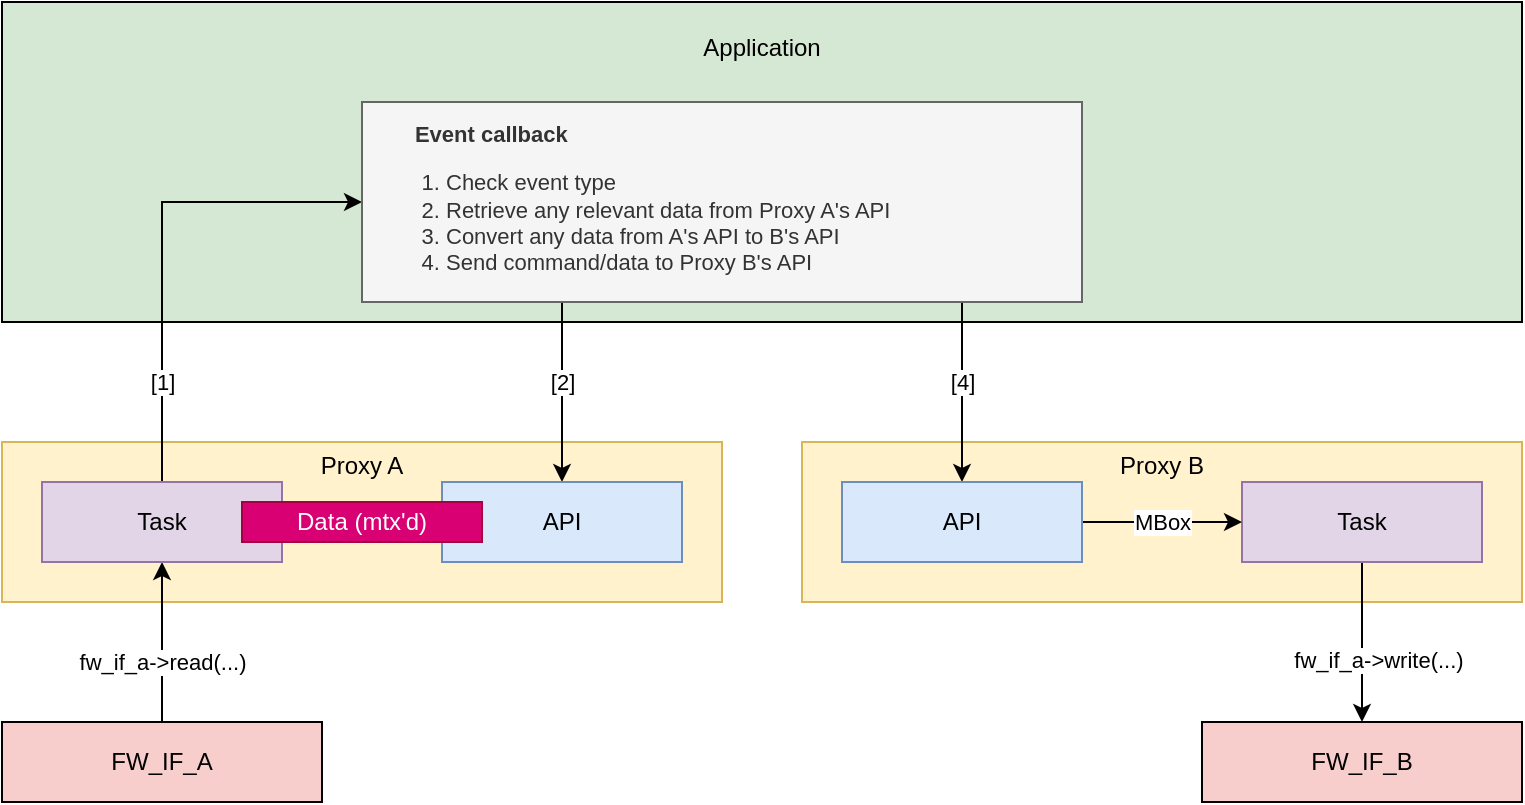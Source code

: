 <mxfile version="20.0.1"><mxAtlasLibraries/><diagram name="Page-1" id="0ToRKjNKuDwgj09qwMfF"><mxGraphModel dx="2062" dy="2239" grid="1" gridSize="10" guides="1" tooltips="1" connect="1" arrows="1" fold="1" page="1" pageScale="1" pageWidth="850" pageHeight="1100" math="0" shadow="0"><root><mxCell id="0"/><mxCell id="1" parent="0"/><mxCell id="XoMFLsdfhxTBoXfRZsus-1" value="Proxy B&lt;br style=&quot;border-color: var(--border-color);&quot;&gt;&lt;br style=&quot;border-color: var(--border-color);&quot;&gt;&lt;br&gt;&lt;br&gt;&lt;br&gt;" style="rounded=0;whiteSpace=wrap;html=1;fillColor=#fff2cc;strokeColor=#d6b656;" parent="1" vertex="1"><mxGeometry x="870" y="-580" width="360" height="80" as="geometry"/></mxCell><mxCell id="XoMFLsdfhxTBoXfRZsus-2" value="Proxy A&lt;br&gt;&lt;br&gt;&lt;br&gt;&lt;br&gt;&lt;br&gt;" style="rounded=0;whiteSpace=wrap;html=1;fillColor=#fff2cc;strokeColor=#d6b656;" parent="1" vertex="1"><mxGeometry x="470" y="-580" width="360" height="80" as="geometry"/></mxCell><mxCell id="XoMFLsdfhxTBoXfRZsus-3" value="Application&lt;br&gt;&lt;br&gt;&lt;br&gt;&lt;br&gt;&lt;br&gt;&lt;br&gt;&lt;br&gt;&lt;br&gt;&lt;br&gt;" style="rounded=0;whiteSpace=wrap;html=1;fillColor=#d5e8d4;strokeColor=#000000;" parent="1" vertex="1"><mxGeometry x="470" y="-800" width="760" height="160" as="geometry"/></mxCell><mxCell id="XoMFLsdfhxTBoXfRZsus-4" style="edgeStyle=orthogonalEdgeStyle;rounded=0;orthogonalLoop=1;jettySize=auto;html=1;exitX=0.5;exitY=1;exitDx=0;exitDy=0;entryX=0.5;entryY=0;entryDx=0;entryDy=0;" parent="1" source="XoMFLsdfhxTBoXfRZsus-22" target="XoMFLsdfhxTBoXfRZsus-14" edge="1"><mxGeometry relative="1" as="geometry"><Array as="points"><mxPoint x="750" y="-650"/></Array></mxGeometry></mxCell><mxCell id="XoMFLsdfhxTBoXfRZsus-5" value="[2]" style="edgeLabel;html=1;align=center;verticalAlign=middle;resizable=0;points=[];" parent="XoMFLsdfhxTBoXfRZsus-4" vertex="1" connectable="0"><mxGeometry x="0.101" y="-1" relative="1" as="geometry"><mxPoint x="1" y="26" as="offset"/></mxGeometry></mxCell><mxCell id="XoMFLsdfhxTBoXfRZsus-6" style="edgeStyle=orthogonalEdgeStyle;rounded=0;orthogonalLoop=1;jettySize=auto;html=1;exitX=0.75;exitY=1;exitDx=0;exitDy=0;entryX=0.5;entryY=0;entryDx=0;entryDy=0;" parent="1" source="XoMFLsdfhxTBoXfRZsus-22" target="XoMFLsdfhxTBoXfRZsus-20" edge="1"><mxGeometry relative="1" as="geometry"><mxPoint x="920" y="-630" as="sourcePoint"/><mxPoint x="950" y="-540" as="targetPoint"/><Array as="points"><mxPoint x="950" y="-650"/></Array></mxGeometry></mxCell><mxCell id="XoMFLsdfhxTBoXfRZsus-7" value="[4]" style="edgeLabel;html=1;align=center;verticalAlign=middle;resizable=0;points=[];" parent="XoMFLsdfhxTBoXfRZsus-6" vertex="1" connectable="0"><mxGeometry x="-0.168" y="-2" relative="1" as="geometry"><mxPoint x="2" y="20" as="offset"/></mxGeometry></mxCell><mxCell id="XoMFLsdfhxTBoXfRZsus-8" style="edgeStyle=orthogonalEdgeStyle;rounded=0;orthogonalLoop=1;jettySize=auto;html=1;entryX=0.5;entryY=1;entryDx=0;entryDy=0;exitX=0.5;exitY=0;exitDx=0;exitDy=0;" parent="1" source="XoMFLsdfhxTBoXfRZsus-10" target="XoMFLsdfhxTBoXfRZsus-13" edge="1"><mxGeometry relative="1" as="geometry"><mxPoint x="700" y="-430" as="sourcePoint"/><Array as="points"><mxPoint x="550" y="-460"/><mxPoint x="550" y="-460"/></Array></mxGeometry></mxCell><mxCell id="XoMFLsdfhxTBoXfRZsus-9" value="fw_if_a-&amp;gt;read(...)" style="edgeLabel;html=1;align=center;verticalAlign=middle;resizable=0;points=[];" parent="XoMFLsdfhxTBoXfRZsus-8" vertex="1" connectable="0"><mxGeometry x="-0.205" y="1" relative="1" as="geometry"><mxPoint x="1" y="2" as="offset"/></mxGeometry></mxCell><mxCell id="XoMFLsdfhxTBoXfRZsus-10" value="FW_IF_A" style="rounded=0;whiteSpace=wrap;html=1;fillColor=#f8cecc;strokeColor=#000000;" parent="1" vertex="1"><mxGeometry x="470" y="-440" width="160" height="40" as="geometry"/></mxCell><mxCell id="XoMFLsdfhxTBoXfRZsus-11" style="edgeStyle=orthogonalEdgeStyle;rounded=0;orthogonalLoop=1;jettySize=auto;html=1;exitX=0.5;exitY=0;exitDx=0;exitDy=0;entryX=0;entryY=0.5;entryDx=0;entryDy=0;" parent="1" source="XoMFLsdfhxTBoXfRZsus-13" target="XoMFLsdfhxTBoXfRZsus-22" edge="1"><mxGeometry relative="1" as="geometry"><mxPoint x="550" y="-680" as="targetPoint"/></mxGeometry></mxCell><mxCell id="XoMFLsdfhxTBoXfRZsus-12" value="[1]" style="edgeLabel;html=1;align=center;verticalAlign=middle;resizable=0;points=[];" parent="XoMFLsdfhxTBoXfRZsus-11" vertex="1" connectable="0"><mxGeometry x="-0.249" y="1" relative="1" as="geometry"><mxPoint x="1" y="40" as="offset"/></mxGeometry></mxCell><mxCell id="XoMFLsdfhxTBoXfRZsus-13" value="Task" style="rounded=0;whiteSpace=wrap;html=1;fillColor=#e1d5e7;strokeColor=#9673a6;" parent="1" vertex="1"><mxGeometry x="490" y="-560" width="120" height="40" as="geometry"/></mxCell><mxCell id="XoMFLsdfhxTBoXfRZsus-14" value="API" style="rounded=0;whiteSpace=wrap;html=1;fillColor=#dae8fc;strokeColor=#6c8ebf;" parent="1" vertex="1"><mxGeometry x="690" y="-560" width="120" height="40" as="geometry"/></mxCell><mxCell id="XoMFLsdfhxTBoXfRZsus-15" style="edgeStyle=orthogonalEdgeStyle;rounded=0;orthogonalLoop=1;jettySize=auto;html=1;exitX=0.5;exitY=0;exitDx=0;exitDy=0;entryX=0.5;entryY=1;entryDx=0;entryDy=0;startArrow=classic;startFill=1;endArrow=none;endFill=0;" parent="1" source="XoMFLsdfhxTBoXfRZsus-17" target="XoMFLsdfhxTBoXfRZsus-18" edge="1"><mxGeometry relative="1" as="geometry"><Array as="points"><mxPoint x="1150" y="-450"/><mxPoint x="1150" y="-450"/></Array></mxGeometry></mxCell><mxCell id="XoMFLsdfhxTBoXfRZsus-16" value="fw_if_a-&amp;gt;write(...)" style="edgeLabel;html=1;align=center;verticalAlign=middle;resizable=0;points=[];" parent="XoMFLsdfhxTBoXfRZsus-15" vertex="1" connectable="0"><mxGeometry x="-0.205" y="1" relative="1" as="geometry"><mxPoint x="9" y="1" as="offset"/></mxGeometry></mxCell><mxCell id="XoMFLsdfhxTBoXfRZsus-17" value="FW_IF_B" style="rounded=0;whiteSpace=wrap;html=1;fillColor=#f8cecc;strokeColor=#000000;" parent="1" vertex="1"><mxGeometry x="1070" y="-440" width="160" height="40" as="geometry"/></mxCell><mxCell id="XoMFLsdfhxTBoXfRZsus-18" value="Task" style="rounded=0;whiteSpace=wrap;html=1;fillColor=#e1d5e7;strokeColor=#9673a6;" parent="1" vertex="1"><mxGeometry x="1090" y="-560" width="120" height="40" as="geometry"/></mxCell><mxCell id="XoMFLsdfhxTBoXfRZsus-19" value="MBox" style="edgeStyle=orthogonalEdgeStyle;rounded=0;orthogonalLoop=1;jettySize=auto;html=1;exitX=1;exitY=0.5;exitDx=0;exitDy=0;entryX=0;entryY=0.5;entryDx=0;entryDy=0;" parent="1" source="XoMFLsdfhxTBoXfRZsus-20" target="XoMFLsdfhxTBoXfRZsus-18" edge="1"><mxGeometry relative="1" as="geometry"/></mxCell><mxCell id="XoMFLsdfhxTBoXfRZsus-20" value="API" style="rounded=0;whiteSpace=wrap;html=1;fillColor=#dae8fc;strokeColor=#6c8ebf;" parent="1" vertex="1"><mxGeometry x="890" y="-560" width="120" height="40" as="geometry"/></mxCell><mxCell id="XoMFLsdfhxTBoXfRZsus-21" value="Data (mtx'd)" style="rounded=0;whiteSpace=wrap;html=1;fillColor=#d80073;strokeColor=#A50040;fontColor=#ffffff;" parent="1" vertex="1"><mxGeometry x="590" y="-550" width="120" height="20" as="geometry"/></mxCell><mxCell id="XoMFLsdfhxTBoXfRZsus-22" value="&lt;h1 style=&quot;border-color: var(--border-color); font-size: 11px;&quot;&gt;&lt;span style=&quot;white-space: pre;&quot;&gt;&#9;&lt;/span&gt;Event callback&lt;/h1&gt;&lt;p style=&quot;border-color: var(--border-color); font-size: 11px;&quot;&gt;&lt;/p&gt;&lt;ol style=&quot;border-color: var(--border-color); font-size: 11px;&quot;&gt;&lt;li style=&quot;border-color: var(--border-color);&quot;&gt;Check event type&lt;/li&gt;&lt;li style=&quot;border-color: var(--border-color);&quot;&gt;&lt;span style=&quot;border-color: var(--border-color); background-color: initial;&quot;&gt;Retrieve any relevant data from Proxy A's API&lt;/span&gt;&lt;/li&gt;&lt;li style=&quot;border-color: var(--border-color);&quot;&gt;&lt;span style=&quot;border-color: var(--border-color); background-color: initial;&quot;&gt;Convert any data from A's API to B's API&lt;/span&gt;&lt;/li&gt;&lt;li style=&quot;border-color: var(--border-color);&quot;&gt;&lt;span style=&quot;border-color: var(--border-color); background-color: initial;&quot;&gt;Send command/data to Proxy B's API&lt;/span&gt;&lt;/li&gt;&lt;/ol&gt;" style="rounded=0;whiteSpace=wrap;html=1;align=left;fillColor=#f5f5f5;strokeColor=#666666;fontColor=#333333;" parent="1" vertex="1"><mxGeometry x="650" y="-750" width="360" height="100" as="geometry"/></mxCell></root></mxGraphModel></diagram></mxfile>